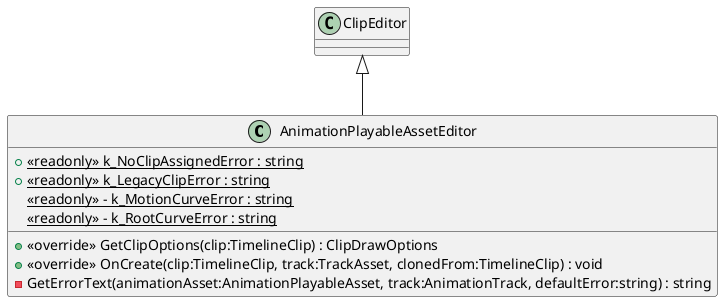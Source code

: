 @startuml
class AnimationPlayableAssetEditor {
    + {static} <<readonly>> k_NoClipAssignedError : string
    + {static} <<readonly>> k_LegacyClipError : string
    {static} <<readonly>> - k_MotionCurveError : string
    {static} <<readonly>> - k_RootCurveError : string
    + <<override>> GetClipOptions(clip:TimelineClip) : ClipDrawOptions
    + <<override>> OnCreate(clip:TimelineClip, track:TrackAsset, clonedFrom:TimelineClip) : void
    - GetErrorText(animationAsset:AnimationPlayableAsset, track:AnimationTrack, defaultError:string) : string
}
ClipEditor <|-- AnimationPlayableAssetEditor
@enduml
